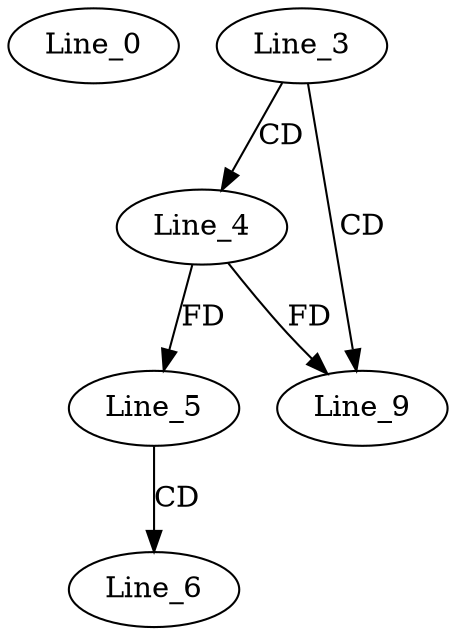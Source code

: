 digraph G {
  Line_0;
  Line_3;
  Line_4;
  Line_5;
  Line_5;
  Line_6;
  Line_9;
  Line_3 -> Line_4 [ label="CD" ];
  Line_4 -> Line_5 [ label="FD" ];
  Line_5 -> Line_6 [ label="CD" ];
  Line_3 -> Line_9 [ label="CD" ];
  Line_4 -> Line_9 [ label="FD" ];
}
